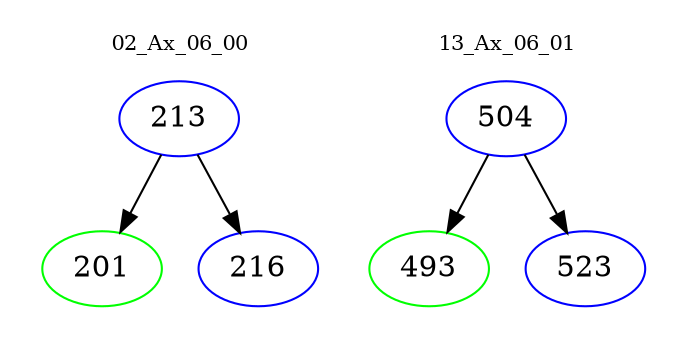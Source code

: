 digraph{
subgraph cluster_0 {
color = white
label = "02_Ax_06_00";
fontsize=10;
T0_213 [label="213", color="blue"]
T0_213 -> T0_201 [color="black"]
T0_201 [label="201", color="green"]
T0_213 -> T0_216 [color="black"]
T0_216 [label="216", color="blue"]
}
subgraph cluster_1 {
color = white
label = "13_Ax_06_01";
fontsize=10;
T1_504 [label="504", color="blue"]
T1_504 -> T1_493 [color="black"]
T1_493 [label="493", color="green"]
T1_504 -> T1_523 [color="black"]
T1_523 [label="523", color="blue"]
}
}
